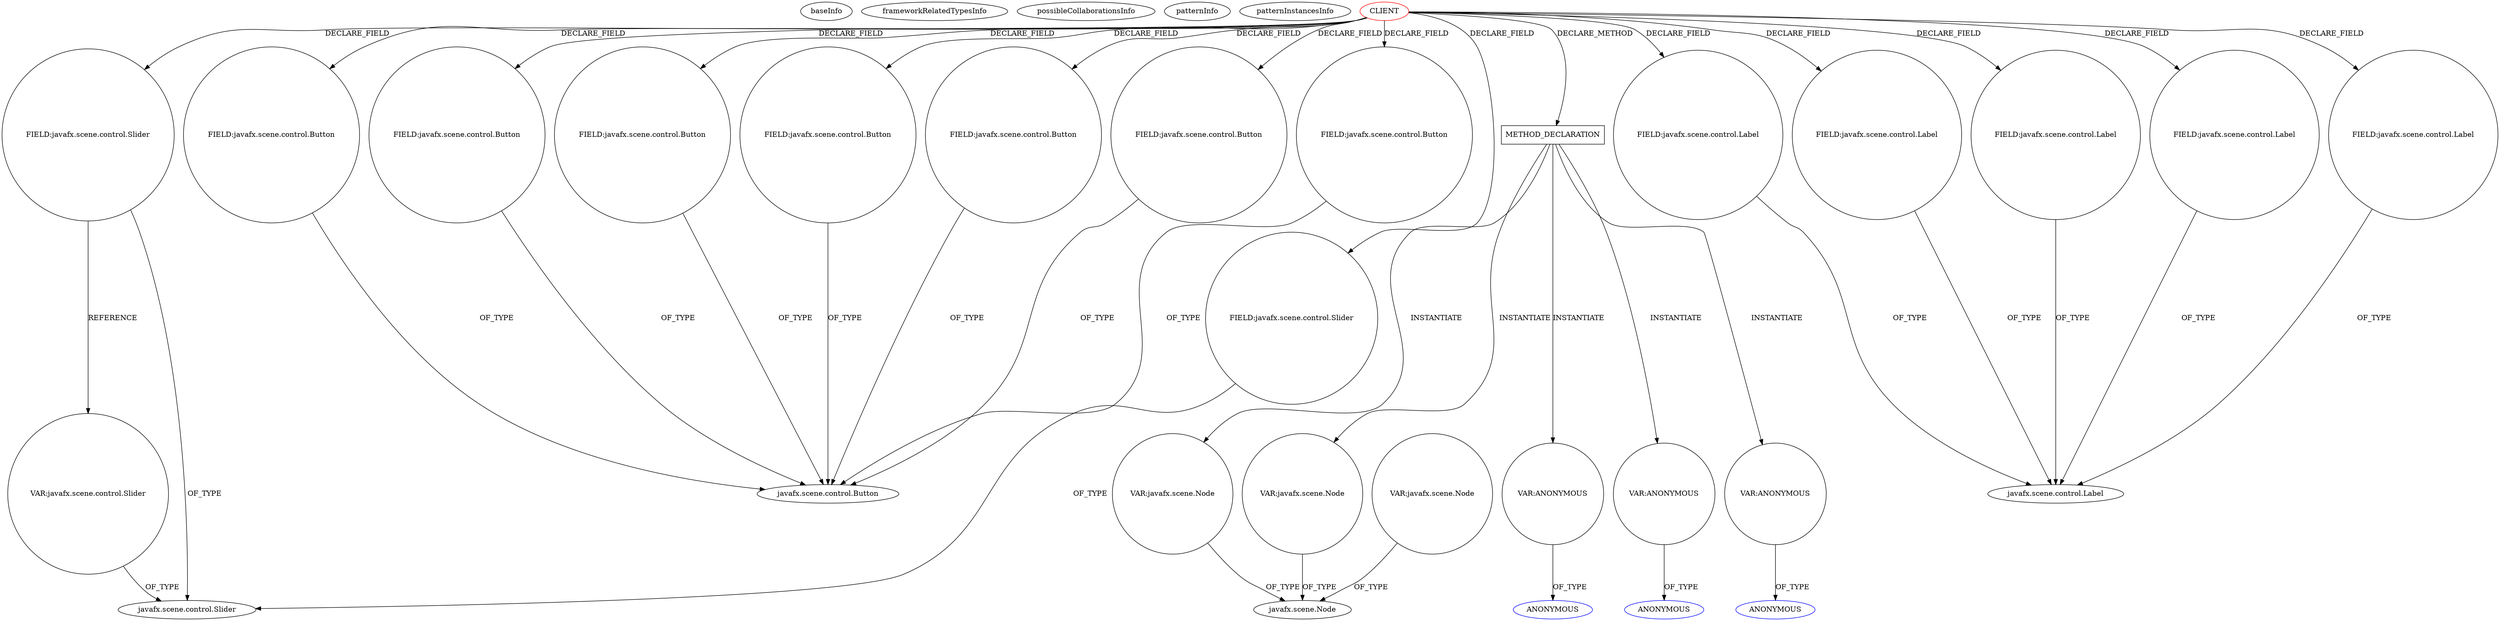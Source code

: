 digraph {
baseInfo[graphId=1228,category="pattern",isAnonymous=false,possibleRelation=false]
frameworkRelatedTypesInfo[]
possibleCollaborationsInfo[]
patternInfo[frequency=2.0,patternRootClient=0]
patternInstancesInfo[0="candybibby-Snake~/candybibby-Snake/Snake-master/src/graphicsJavaFX/Controller.java~Controller~2239",1="if12b051-SWP_Paint~/if12b051-SWP_Paint/SWP_Paint-master/SWP_Paint/src/gui/MainController.java~MainController~3089"]
78[label="FIELD:javafx.scene.control.Slider",vertexType="FIELD_DECLARATION",isFrameworkType=false,shape=circle]
0[label="CLIENT",vertexType="ROOT_CLIENT_CLASS_DECLARATION",isFrameworkType=false,color=red]
12[label="FIELD:javafx.scene.control.Button",vertexType="FIELD_DECLARATION",isFrameworkType=false,shape=circle]
18[label="FIELD:javafx.scene.control.Button",vertexType="FIELD_DECLARATION",isFrameworkType=false,shape=circle]
58[label="FIELD:javafx.scene.control.Button",vertexType="FIELD_DECLARATION",isFrameworkType=false,shape=circle]
34[label="FIELD:javafx.scene.control.Button",vertexType="FIELD_DECLARATION",isFrameworkType=false,shape=circle]
10[label="FIELD:javafx.scene.control.Button",vertexType="FIELD_DECLARATION",isFrameworkType=false,shape=circle]
8[label="FIELD:javafx.scene.control.Button",vertexType="FIELD_DECLARATION",isFrameworkType=false,shape=circle]
62[label="FIELD:javafx.scene.control.Button",vertexType="FIELD_DECLARATION",isFrameworkType=false,shape=circle]
40[label="FIELD:javafx.scene.control.Slider",vertexType="FIELD_DECLARATION",isFrameworkType=false,shape=circle]
255[label="VAR:javafx.scene.control.Slider",vertexType="VARIABLE_EXPRESION",isFrameworkType=false,shape=circle]
149[label="METHOD_DECLARATION",vertexType="CLIENT_METHOD_DECLARATION",isFrameworkType=false,shape=box]
72[label="FIELD:javafx.scene.control.Label",vertexType="FIELD_DECLARATION",isFrameworkType=false,shape=circle]
37[label="javafx.scene.control.Label",vertexType="FRAMEWORK_CLASS_TYPE",isFrameworkType=false]
74[label="FIELD:javafx.scene.control.Label",vertexType="FIELD_DECLARATION",isFrameworkType=false,shape=circle]
70[label="FIELD:javafx.scene.control.Label",vertexType="FIELD_DECLARATION",isFrameworkType=false,shape=circle]
76[label="FIELD:javafx.scene.control.Label",vertexType="FIELD_DECLARATION",isFrameworkType=false,shape=circle]
66[label="FIELD:javafx.scene.control.Label",vertexType="FIELD_DECLARATION",isFrameworkType=false,shape=circle]
7[label="javafx.scene.control.Button",vertexType="FRAMEWORK_CLASS_TYPE",isFrameworkType=false]
41[label="javafx.scene.control.Slider",vertexType="FRAMEWORK_CLASS_TYPE",isFrameworkType=false]
157[label="VAR:javafx.scene.Node",vertexType="VARIABLE_EXPRESION",isFrameworkType=false,shape=circle]
97[label="javafx.scene.Node",vertexType="FRAMEWORK_CLASS_TYPE",isFrameworkType=false]
125[label="VAR:javafx.scene.Node",vertexType="VARIABLE_EXPRESION",isFrameworkType=false,shape=circle]
167[label="VAR:javafx.scene.Node",vertexType="VARIABLE_EXPRESION",isFrameworkType=false,shape=circle]
154[label="VAR:ANONYMOUS",vertexType="VARIABLE_EXPRESION",isFrameworkType=false,shape=circle]
155[label="ANONYMOUS",vertexType="REFERENCE_ANONYMOUS_DECLARATION",isFrameworkType=false,color=blue]
164[label="VAR:ANONYMOUS",vertexType="VARIABLE_EXPRESION",isFrameworkType=false,shape=circle]
165[label="ANONYMOUS",vertexType="REFERENCE_ANONYMOUS_DECLARATION",isFrameworkType=false,color=blue]
174[label="VAR:ANONYMOUS",vertexType="VARIABLE_EXPRESION",isFrameworkType=false,shape=circle]
175[label="ANONYMOUS",vertexType="REFERENCE_ANONYMOUS_DECLARATION",isFrameworkType=false,color=blue]
0->70[label="DECLARE_FIELD"]
78->255[label="REFERENCE"]
66->37[label="OF_TYPE"]
167->97[label="OF_TYPE"]
0->72[label="DECLARE_FIELD"]
149->174[label="INSTANTIATE"]
125->97[label="OF_TYPE"]
149->157[label="INSTANTIATE"]
149->154[label="INSTANTIATE"]
0->149[label="DECLARE_METHOD"]
157->97[label="OF_TYPE"]
0->10[label="DECLARE_FIELD"]
58->7[label="OF_TYPE"]
0->74[label="DECLARE_FIELD"]
164->165[label="OF_TYPE"]
0->18[label="DECLARE_FIELD"]
76->37[label="OF_TYPE"]
18->7[label="OF_TYPE"]
34->7[label="OF_TYPE"]
74->37[label="OF_TYPE"]
154->155[label="OF_TYPE"]
0->78[label="DECLARE_FIELD"]
149->164[label="INSTANTIATE"]
78->41[label="OF_TYPE"]
0->76[label="DECLARE_FIELD"]
149->167[label="INSTANTIATE"]
255->41[label="OF_TYPE"]
70->37[label="OF_TYPE"]
10->7[label="OF_TYPE"]
0->8[label="DECLARE_FIELD"]
62->7[label="OF_TYPE"]
0->40[label="DECLARE_FIELD"]
40->41[label="OF_TYPE"]
0->58[label="DECLARE_FIELD"]
8->7[label="OF_TYPE"]
72->37[label="OF_TYPE"]
0->12[label="DECLARE_FIELD"]
0->34[label="DECLARE_FIELD"]
174->175[label="OF_TYPE"]
0->62[label="DECLARE_FIELD"]
12->7[label="OF_TYPE"]
0->66[label="DECLARE_FIELD"]
}
